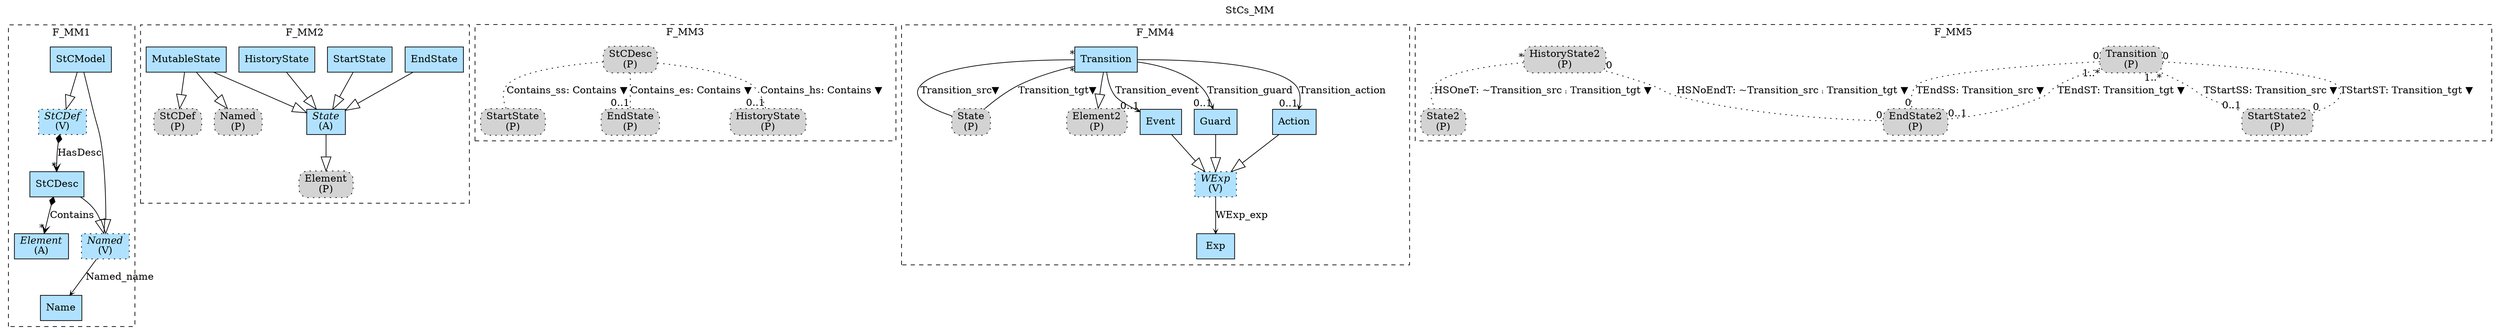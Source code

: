 digraph {graph[label=StCs_MM,labelloc=tl,labelfontsize=12];
subgraph cluster_F_MM1{style=dashed;label=F_MM1;
"StCModel"[shape=record,fillcolor=lightskyblue1,style = filled,label="StCModel"];
"StCDef"[shape=record,fillcolor=lightskyblue1,style ="filled,dotted",label=<{<I>StCDef</I><br/>(V)}>];
"StCDesc"[shape=record,fillcolor=lightskyblue1,style = filled,label="StCDesc"];
"Element"[shape=record,fillcolor=lightskyblue1,style = filled,label=<{<I>Element</I><br/>(A)}>];
"Name"[shape=record,fillcolor=lightskyblue1,style = filled,label="Name"];
"Named"[shape=record,fillcolor=lightskyblue1,style ="filled,dotted",label=<{<I>Named</I><br/>(V)}>];

"StCDef"->"StCDesc"[label="HasDesc",arrowhead=vee,arrowtail=diamond,dir=both,headlabel="*"];
"StCDesc"->"Element"[label="Contains",arrowhead=vee,arrowtail=diamond,dir=both,headlabel="*"];
"Named"->"Name"[label="Named_name",arrowhead=vee,headlabel="",arrowsize=.5];
"StCDesc"->"Named"[arrowhead=onormal,arrowsize=2.0];
"StCModel"->"Named"[arrowhead=onormal,arrowsize=2.0];
"StCModel"->"StCDef"[arrowhead=onormal,arrowsize=2.0];

}
subgraph cluster_F_MM2{style=dashed;label=F_MM2;
"PStCDef"[shape=box,fillcolor=lightgray,style ="rounded,filled,dotted",label=<StCDef<br/>(P)>];
"PNamed"[shape=box,fillcolor=lightgray,style ="rounded,filled,dotted",label=<Named<br/>(P)>];
"PElement"[shape=box,fillcolor=lightgray,style ="rounded,filled,dotted",label=<Element<br/>(P)>];
"State"[shape=record,fillcolor=lightskyblue1,style = filled,label=<{<I>State</I><br/>(A)}>];
"EndState"[shape=record,fillcolor=lightskyblue1,style = filled,label="EndState"];
"StartState"[shape=record,fillcolor=lightskyblue1,style = filled,label="StartState"];
"HistoryState"[shape=record,fillcolor=lightskyblue1,style = filled,label="HistoryState"];
"MutableState"[shape=record,fillcolor=lightskyblue1,style = filled,label="MutableState"];

"State"->"PElement"[arrowhead=onormal,arrowsize=2.0];
"EndState"->"State"[arrowhead=onormal,arrowsize=2.0];
"StartState"->"State"[arrowhead=onormal,arrowsize=2.0];
"HistoryState"->"State"[arrowhead=onormal,arrowsize=2.0];
"MutableState"->"State"[arrowhead=onormal,arrowsize=2.0];
"MutableState"->"PNamed"[arrowhead=onormal,arrowsize=2.0];
"MutableState"->"PStCDef"[arrowhead=onormal,arrowsize=2.0];

}



subgraph cluster_F_MM3{style=dashed;label=F_MM3;
"PStCDesc"[shape=box,fillcolor=lightgray,style ="rounded,filled,dotted",label=<StCDesc<br/>(P)>];
"PStartState"[shape=box,fillcolor=lightgray,style ="rounded,filled,dotted",label=<StartState<br/>(P)>];
"PEndState"[shape=box,fillcolor=lightgray,style ="rounded,filled,dotted",label=<EndState<br/>(P)>];
"PHistoryState"[shape=box,fillcolor=lightgray,style ="rounded,filled,dotted",label=<HistoryState<br/>(P)>];

"PStCDesc"->"PEndState"[label="Contains_es: Contains ▼",dir=none,taillabel="",headlabel="0..1",style=dotted];
"PStCDesc"->"PStartState"[label="Contains_ss: Contains ▼",dir=none,taillabel="",headlabel="",style=dotted];
"PStCDesc"->"PHistoryState"[label="Contains_hs: Contains ▼",dir=none,taillabel="",headlabel="0..1",style=dotted];

}




subgraph cluster_F_MM4{style=dashed;label=F_MM4;
"PState"[shape=box,fillcolor=lightgray,style ="rounded,filled,dotted",label=<State<br/>(P)>];
"PElement2"[shape=box,fillcolor=lightgray,style ="rounded,filled,dotted",label=<Element2<br/>(P)>];
"Transition"[shape=record,fillcolor=lightskyblue1,style = filled,label="Transition"];
"Event"[shape=record,fillcolor=lightskyblue1,style = filled,label="Event"];
"Guard"[shape=record,fillcolor=lightskyblue1,style = filled,label="Guard"];
"Action"[shape=record,fillcolor=lightskyblue1,style = filled,label="Action"];
"Exp"[shape=record,fillcolor=lightskyblue1,style = filled,label="Exp"];
"WExp"[shape=record,fillcolor=lightskyblue1,style ="filled,dotted",label=<{<I>WExp</I><br/>(V)}>];

"Transition"->"PState"[label="Transition_src▼",dir=none,taillabel="*",headlabel=""];
"Transition"->"PState"[label="Transition_tgt▼",dir=none,taillabel="*",headlabel=""];
"Transition"->"Event"[label="Transition_event",arrowhead=vee,headlabel="0..1",arrowsize=.5];
"Transition"->"Guard"[label="Transition_guard",arrowhead=vee,headlabel="0..1",arrowsize=.5];
"Transition"->"Action"[label="Transition_action",arrowhead=vee,headlabel="0..1",arrowsize=.5];
"Transition"->"PElement2"[arrowhead=onormal,arrowsize=2.0];
"WExp"->"Exp"[label="WExp_exp",arrowhead=vee,headlabel="",arrowsize=.5];
"Event"->"WExp"[arrowhead=onormal,arrowsize=2.0];
"Guard"->"WExp"[arrowhead=onormal,arrowsize=2.0];
"Action"->"WExp"[arrowhead=onormal,arrowsize=2.0];

}


subgraph cluster_F_MM5{style=dashed;label=F_MM5;
"PTransition"[shape=box,fillcolor=lightgray,style ="rounded,filled,dotted",label=<Transition<br/>(P)>];
"PStartState2"[shape=box,fillcolor=lightgray,style ="rounded,filled,dotted",label=<StartState2<br/>(P)>];
"PEndState2"[shape=box,fillcolor=lightgray,style ="rounded,filled,dotted",label=<EndState2<br/>(P)>];
"PHistoryState2"[shape=box,fillcolor=lightgray,style ="rounded,filled,dotted",label=<HistoryState2<br/>(P)>];
"PState2"[shape=box,fillcolor=lightgray,style ="rounded,filled,dotted",label=<State2<br/>(P)>];

"PTransition"->"PEndState2"[label="TEndSS: Transition_src ▼",dir=none,taillabel="0",headlabel="0",style=dotted];
"PTransition"->"PEndState2"[label="TEndST: Transition_tgt ▼",dir=none,taillabel="1..*",headlabel="0..1",style=dotted];
"PTransition"->"PStartState2"[label="TStartSS: Transition_src ▼",dir=none,taillabel="1..*",headlabel="0..1",style=dotted];
"PTransition"->"PStartState2"[label="TStartST: Transition_tgt ▼",dir=none,taillabel="0",headlabel="0",style=dotted];
"PHistoryState2"->"PState2"[label="HSOneT: ~Transition_src ⨾ Transition_tgt ▼",dir=none,taillabel="*",headlabel="",style=dotted];
"PHistoryState2"->"PEndState2"[label="HSNoEndT: ~Transition_src ⨾ Transition_tgt ▼",dir=none,taillabel="0",headlabel="0",style=dotted];

}





}